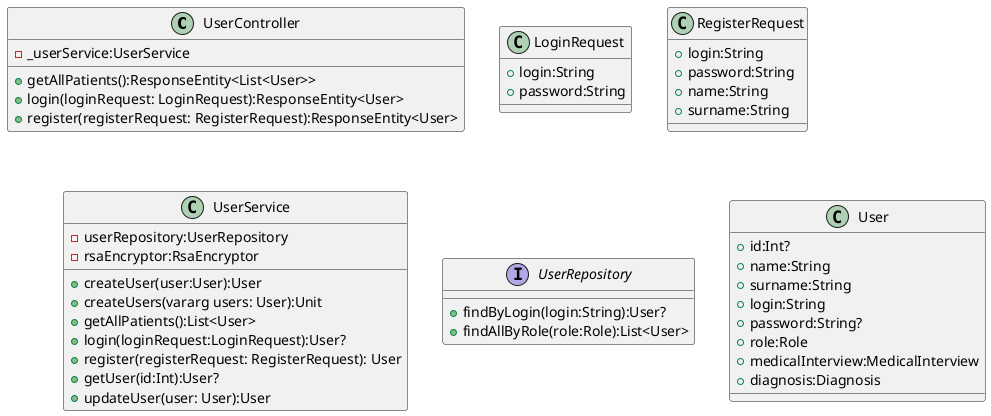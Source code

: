 ﻿@startuml
class UserController {
    - _userService:UserService
    + getAllPatients():ResponseEntity<List<User>>
    + login(loginRequest: LoginRequest):ResponseEntity<User>
    + register(registerRequest: RegisterRequest):ResponseEntity<User>
}

class LoginRequest {
    + login:String
    + password:String
}

class RegisterRequest {
    + login:String
    + password:String
    + name:String
    + surname:String
}

class UserService {
    - userRepository:UserRepository
    - rsaEncryptor:RsaEncryptor
    + createUser(user:User):User
    + createUsers(vararg users: User):Unit
    + getAllPatients():List<User>
    + login(loginRequest:LoginRequest):User?
    + register(registerRequest: RegisterRequest): User
    + getUser(id:Int):User?
    + updateUser(user: User):User
}

interface UserRepository {
    + findByLogin(login:String):User?
    + findAllByRole(role:Role):List<User>
}

class User {
    + id:Int?
    + name:String
    + surname:String
    + login:String
    + password:String?
    + role:Role
    + medicalInterview:MedicalInterview
    + diagnosis:Diagnosis
}
@enduml